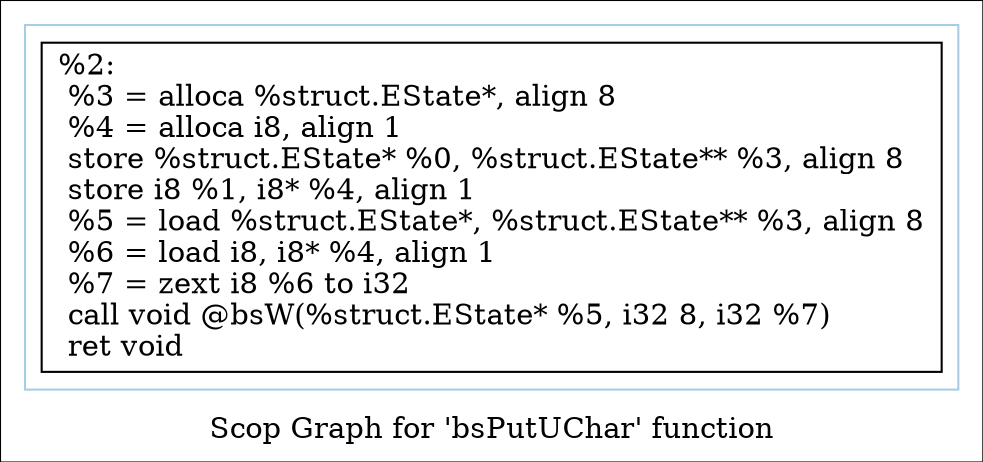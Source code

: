 digraph "Scop Graph for 'bsPutUChar' function" {
	label="Scop Graph for 'bsPutUChar' function";

	Node0x27d4050 [shape=record,label="{%2:\l  %3 = alloca %struct.EState*, align 8\l  %4 = alloca i8, align 1\l  store %struct.EState* %0, %struct.EState** %3, align 8\l  store i8 %1, i8* %4, align 1\l  %5 = load %struct.EState*, %struct.EState** %3, align 8\l  %6 = load i8, i8* %4, align 1\l  %7 = zext i8 %6 to i32\l  call void @bsW(%struct.EState* %5, i32 8, i32 %7)\l  ret void\l}"];
	colorscheme = "paired12"
        subgraph cluster_0x28dc880 {
          label = "";
          style = solid;
          color = 1
          Node0x27d4050;
        }
}

